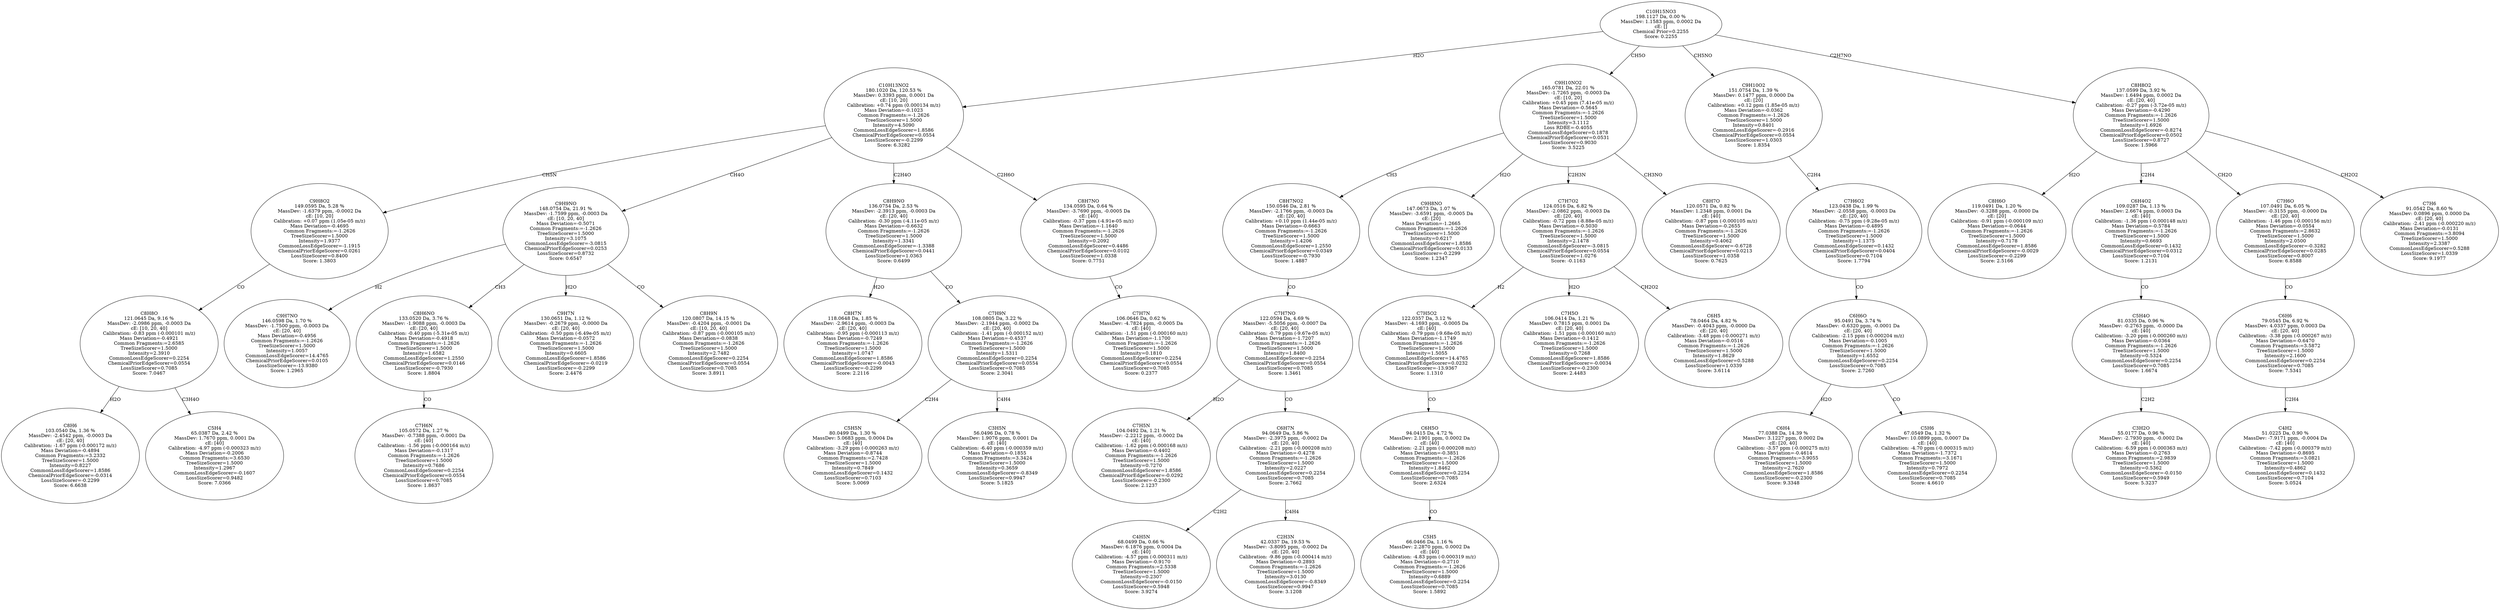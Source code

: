 strict digraph {
v1 [label="C8H6\n103.0540 Da, 1.36 %\nMassDev: -2.4542 ppm, -0.0003 Da\ncE: [20, 40]\nCalibration: -1.67 ppm (-0.000172 m/z)\nMass Deviation=-0.4894\nCommon Fragments:=3.2332\nTreeSizeScorer=1.5000\nIntensity=0.8227\nCommonLossEdgeScorer=1.8586\nChemicalPriorEdgeScorer=-0.0314\nLossSizeScorer=-0.2299\nScore: 6.6638"];
v2 [label="C5H4\n65.0387 Da, 2.42 %\nMassDev: 1.7670 ppm, 0.0001 Da\ncE: [40]\nCalibration: -4.97 ppm (-0.000323 m/z)\nMass Deviation=-0.2006\nCommon Fragments:=3.6530\nTreeSizeScorer=1.5000\nIntensity=1.2967\nCommonLossEdgeScorer=-0.1607\nLossSizeScorer=0.9482\nScore: 7.0366"];
v3 [label="C8H8O\n121.0645 Da, 9.16 %\nMassDev: -2.0986 ppm, -0.0003 Da\ncE: [10, 20, 40]\nCalibration: -0.83 ppm (-0.000101 m/z)\nMass Deviation=-0.4921\nCommon Fragments:=2.6585\nTreeSizeScorer=1.5000\nIntensity=2.3910\nCommonLossEdgeScorer=0.2254\nChemicalPriorEdgeScorer=0.0554\nLossSizeScorer=0.7085\nScore: 7.0467"];
v4 [label="C9H8O2\n149.0595 Da, 5.28 %\nMassDev: -1.6379 ppm, -0.0002 Da\ncE: [10, 20]\nCalibration: +0.07 ppm (1.05e-05 m/z)\nMass Deviation=-0.4695\nCommon Fragments:=-1.2626\nTreeSizeScorer=1.5000\nIntensity=1.9377\nCommonLossEdgeScorer=-1.1915\nChemicalPriorEdgeScorer=0.0261\nLossSizeScorer=0.8400\nScore: 1.3803"];
v5 [label="C9H7NO\n146.0598 Da, 1.70 %\nMassDev: -1.7500 ppm, -0.0003 Da\ncE: [20, 40]\nMass Deviation=-0.4956\nCommon Fragments:=-1.2626\nTreeSizeScorer=1.5000\nIntensity=1.0057\nCommonLossEdgeScorer=14.4765\nChemicalPriorEdgeScorer=0.0105\nLossSizeScorer=-13.9380\nScore: 1.2965"];
v6 [label="C7H6N\n105.0572 Da, 1.27 %\nMassDev: -0.7388 ppm, -0.0001 Da\ncE: [40]\nCalibration: -1.56 ppm (-0.000164 m/z)\nMass Deviation=-0.1317\nCommon Fragments:=-1.2626\nTreeSizeScorer=1.5000\nIntensity=0.7686\nCommonLossEdgeScorer=0.2254\nChemicalPriorEdgeScorer=0.0554\nLossSizeScorer=0.7085\nScore: 1.8637"];
v7 [label="C8H6NO\n133.0520 Da, 3.76 %\nMassDev: -1.9088 ppm, -0.0003 Da\ncE: [20, 40]\nCalibration: -0.40 ppm (-5.31e-05 m/z)\nMass Deviation=-0.4918\nCommon Fragments:=-1.2626\nTreeSizeScorer=1.5000\nIntensity=1.6582\nCommonLossEdgeScorer=1.2550\nChemicalPriorEdgeScorer=0.0146\nLossSizeScorer=-0.7930\nScore: 1.8804"];
v8 [label="C9H7N\n130.0651 Da, 1.12 %\nMassDev: -0.2679 ppm, -0.0000 Da\ncE: [20, 40]\nCalibration: -0.50 ppm (-6.49e-05 m/z)\nMass Deviation=-0.0572\nCommon Fragments:=-1.2626\nTreeSizeScorer=1.5000\nIntensity=0.6605\nCommonLossEdgeScorer=1.8586\nChemicalPriorEdgeScorer=-0.0219\nLossSizeScorer=-0.2299\nScore: 2.4476"];
v9 [label="C8H9N\n120.0807 Da, 14.15 %\nMassDev: -0.4204 ppm, -0.0001 Da\ncE: [10, 20, 40]\nCalibration: -0.87 ppm (-0.000105 m/z)\nMass Deviation=-0.0838\nCommon Fragments:=-1.2626\nTreeSizeScorer=1.5000\nIntensity=2.7482\nCommonLossEdgeScorer=0.2254\nChemicalPriorEdgeScorer=0.0554\nLossSizeScorer=0.7085\nScore: 3.8911"];
v10 [label="C9H9NO\n148.0754 Da, 21.91 %\nMassDev: -1.7599 ppm, -0.0003 Da\ncE: [10, 20, 40]\nMass Deviation=-0.5071\nCommon Fragments:=-1.2626\nTreeSizeScorer=1.5000\nIntensity=3.1075\nCommonLossEdgeScorer=-3.0815\nChemicalPriorEdgeScorer=0.0253\nLossSizeScorer=0.8732\nScore: 0.6547"];
v11 [label="C8H7N\n118.0648 Da, 1.85 %\nMassDev: -2.9614 ppm, -0.0003 Da\ncE: [20, 40]\nCalibration: -0.95 ppm (-0.000113 m/z)\nMass Deviation=-0.7249\nCommon Fragments:=-1.2626\nTreeSizeScorer=1.5000\nIntensity=1.0747\nCommonLossEdgeScorer=1.8586\nChemicalPriorEdgeScorer=-0.0043\nLossSizeScorer=-0.2299\nScore: 2.2116"];
v12 [label="C5H5N\n80.0499 Da, 1.30 %\nMassDev: 5.0683 ppm, 0.0004 Da\ncE: [40]\nCalibration: -3.29 ppm (-0.000263 m/z)\nMass Deviation=-0.8744\nCommon Fragments:=2.7428\nTreeSizeScorer=1.5000\nIntensity=0.7849\nCommonLossEdgeScorer=0.1432\nLossSizeScorer=0.7103\nScore: 5.0069"];
v13 [label="C3H5N\n56.0496 Da, 0.78 %\nMassDev: 1.9076 ppm, 0.0001 Da\ncE: [40]\nCalibration: -6.40 ppm (-0.000359 m/z)\nMass Deviation=-0.1855\nCommon Fragments:=3.3424\nTreeSizeScorer=1.5000\nIntensity=0.3659\nCommonLossEdgeScorer=-0.8349\nLossSizeScorer=0.9947\nScore: 5.1825"];
v14 [label="C7H9N\n108.0805 Da, 3.22 %\nMassDev: -2.1944 ppm, -0.0002 Da\ncE: [20, 40]\nCalibration: -1.41 ppm (-0.000152 m/z)\nMass Deviation=-0.4537\nCommon Fragments:=-1.2626\nTreeSizeScorer=1.5000\nIntensity=1.5311\nCommonLossEdgeScorer=0.2254\nChemicalPriorEdgeScorer=0.0554\nLossSizeScorer=0.7085\nScore: 2.3041"];
v15 [label="C8H9NO\n136.0754 Da, 2.53 %\nMassDev: -2.3913 ppm, -0.0003 Da\ncE: [20, 40]\nCalibration: -0.30 ppm (-4.11e-05 m/z)\nMass Deviation=-0.6632\nCommon Fragments:=-1.2626\nTreeSizeScorer=1.5000\nIntensity=1.3341\nCommonLossEdgeScorer=-1.3388\nChemicalPriorEdgeScorer=0.0441\nLossSizeScorer=1.0363\nScore: 0.6499"];
v16 [label="C7H7N\n106.0646 Da, 0.62 %\nMassDev: -4.7824 ppm, -0.0005 Da\ncE: [40]\nCalibration: -1.51 ppm (-0.000160 m/z)\nMass Deviation=-1.1700\nCommon Fragments:=-1.2626\nTreeSizeScorer=1.5000\nIntensity=0.1810\nCommonLossEdgeScorer=0.2254\nChemicalPriorEdgeScorer=0.0554\nLossSizeScorer=0.7085\nScore: 0.2377"];
v17 [label="C8H7NO\n134.0595 Da, 0.64 %\nMassDev: -3.7690 ppm, -0.0005 Da\ncE: [40]\nCalibration: -0.37 ppm (-4.91e-05 m/z)\nMass Deviation=-1.1640\nCommon Fragments:=-1.2626\nTreeSizeScorer=1.5000\nIntensity=0.2092\nCommonLossEdgeScorer=0.4486\nChemicalPriorEdgeScorer=0.0102\nLossSizeScorer=1.0338\nScore: 0.7751"];
v18 [label="C10H13NO2\n180.1020 Da, 120.53 %\nMassDev: 0.3393 ppm, 0.0001 Da\ncE: [10, 20]\nCalibration: +0.74 ppm (0.000134 m/z)\nMass Deviation=-0.1023\nCommon Fragments:=-1.2626\nTreeSizeScorer=1.5000\nIntensity=4.5090\nCommonLossEdgeScorer=1.8586\nChemicalPriorEdgeScorer=0.0554\nLossSizeScorer=-0.2299\nScore: 6.3282"];
v19 [label="C7H5N\n104.0492 Da, 1.21 %\nMassDev: -2.2212 ppm, -0.0002 Da\ncE: [40]\nCalibration: -1.62 ppm (-0.000168 m/z)\nMass Deviation=-0.4402\nCommon Fragments:=-1.2626\nTreeSizeScorer=1.5000\nIntensity=0.7270\nCommonLossEdgeScorer=1.8586\nChemicalPriorEdgeScorer=-0.0292\nLossSizeScorer=-0.2300\nScore: 2.1237"];
v20 [label="C4H5N\n68.0499 Da, 0.66 %\nMassDev: 6.1876 ppm, 0.0004 Da\ncE: [40]\nCalibration: -4.57 ppm (-0.000311 m/z)\nMass Deviation=-0.9170\nCommon Fragments:=2.5338\nTreeSizeScorer=1.5000\nIntensity=0.2307\nCommonLossEdgeScorer=-0.0150\nLossSizeScorer=0.5948\nScore: 3.9274"];
v21 [label="C2H3N\n42.0337 Da, 19.53 %\nMassDev: -3.8095 ppm, -0.0002 Da\ncE: [20, 40]\nCalibration: -9.86 ppm (-0.000414 m/z)\nMass Deviation=-0.2893\nCommon Fragments:=-1.2626\nTreeSizeScorer=1.5000\nIntensity=3.0130\nCommonLossEdgeScorer=-0.8349\nLossSizeScorer=0.9947\nScore: 3.1208"];
v22 [label="C6H7N\n94.0649 Da, 5.86 %\nMassDev: -2.3975 ppm, -0.0002 Da\ncE: [20, 40]\nCalibration: -2.21 ppm (-0.000208 m/z)\nMass Deviation=-0.4278\nCommon Fragments:=-1.2626\nTreeSizeScorer=1.5000\nIntensity=2.0227\nCommonLossEdgeScorer=0.2254\nLossSizeScorer=0.7085\nScore: 2.7662"];
v23 [label="C7H7NO\n122.0594 Da, 4.69 %\nMassDev: -5.5056 ppm, -0.0007 Da\ncE: [20, 40]\nCalibration: -0.79 ppm (-9.67e-05 m/z)\nMass Deviation=-1.7207\nCommon Fragments:=-1.2626\nTreeSizeScorer=1.5000\nIntensity=1.8400\nCommonLossEdgeScorer=0.2254\nChemicalPriorEdgeScorer=0.0554\nLossSizeScorer=0.7085\nScore: 1.3461"];
v24 [label="C8H7NO2\n150.0546 Da, 2.81 %\nMassDev: -2.1766 ppm, -0.0003 Da\ncE: [20, 40]\nCalibration: +0.10 ppm (1.44e-05 m/z)\nMass Deviation=-0.6663\nCommon Fragments:=-1.2626\nTreeSizeScorer=1.5000\nIntensity=1.4206\nCommonLossEdgeScorer=1.2550\nChemicalPriorEdgeScorer=0.0349\nLossSizeScorer=-0.7930\nScore: 1.4887"];
v25 [label="C9H8NO\n147.0673 Da, 1.07 %\nMassDev: -3.6591 ppm, -0.0005 Da\ncE: [20]\nMass Deviation=-1.2665\nCommon Fragments:=-1.2626\nTreeSizeScorer=1.5000\nIntensity=0.6217\nCommonLossEdgeScorer=1.8586\nChemicalPriorEdgeScorer=0.0133\nLossSizeScorer=-0.2299\nScore: 1.2347"];
v26 [label="C5H5\n66.0466 Da, 1.16 %\nMassDev: 2.2870 ppm, 0.0002 Da\ncE: [40]\nCalibration: -4.83 ppm (-0.000319 m/z)\nMass Deviation=-0.2710\nCommon Fragments:=-1.2626\nTreeSizeScorer=1.5000\nIntensity=0.6889\nCommonLossEdgeScorer=0.2254\nLossSizeScorer=0.7085\nScore: 1.5892"];
v27 [label="C6H5O\n94.0415 Da, 4.72 %\nMassDev: 2.1901 ppm, 0.0002 Da\ncE: [40]\nCalibration: -2.21 ppm (-0.000208 m/z)\nMass Deviation=-0.3851\nCommon Fragments:=-1.2626\nTreeSizeScorer=1.5000\nIntensity=1.8462\nCommonLossEdgeScorer=0.2254\nLossSizeScorer=0.7085\nScore: 2.6324"];
v28 [label="C7H5O2\n122.0357 Da, 3.12 %\nMassDev: -4.1693 ppm, -0.0005 Da\ncE: [40]\nCalibration: -0.79 ppm (-9.68e-05 m/z)\nMass Deviation=-1.1749\nCommon Fragments:=-1.2626\nTreeSizeScorer=1.5000\nIntensity=1.5055\nCommonLossEdgeScorer=14.4765\nChemicalPriorEdgeScorer=0.0232\nLossSizeScorer=-13.9367\nScore: 1.1310"];
v29 [label="C7H5O\n106.0414 Da, 1.21 %\nMassDev: 0.7815 ppm, 0.0001 Da\ncE: [20, 40]\nCalibration: -1.51 ppm (-0.000160 m/z)\nMass Deviation=-0.1412\nCommon Fragments:=-1.2626\nTreeSizeScorer=1.5000\nIntensity=0.7268\nCommonLossEdgeScorer=1.8586\nChemicalPriorEdgeScorer=-0.0034\nLossSizeScorer=-0.2300\nScore: 2.4483"];
v30 [label="C6H5\n78.0464 Da, 4.82 %\nMassDev: -0.4043 ppm, -0.0000 Da\ncE: [20, 40]\nCalibration: -3.48 ppm (-0.000271 m/z)\nMass Deviation=-0.0516\nCommon Fragments:=-1.2626\nTreeSizeScorer=1.5000\nIntensity=1.8629\nCommonLossEdgeScorer=0.5288\nLossSizeScorer=1.0339\nScore: 3.6114"];
v31 [label="C7H7O2\n124.0516 Da, 6.82 %\nMassDev: -2.0862 ppm, -0.0003 Da\ncE: [20, 40]\nCalibration: -0.72 ppm (-8.88e-05 m/z)\nMass Deviation=-0.5030\nCommon Fragments:=-1.2626\nTreeSizeScorer=1.5000\nIntensity=2.1478\nCommonLossEdgeScorer=-3.0815\nChemicalPriorEdgeScorer=0.0554\nLossSizeScorer=1.0276\nScore: -0.1163"];
v32 [label="C8H7O\n120.0571 Da, 0.82 %\nMassDev: 1.2348 ppm, 0.0001 Da\ncE: [40]\nCalibration: -0.87 ppm (-0.000105 m/z)\nMass Deviation=-0.2655\nCommon Fragments:=-1.2626\nTreeSizeScorer=1.5000\nIntensity=0.4062\nCommonLossEdgeScorer=-0.6728\nChemicalPriorEdgeScorer=0.0213\nLossSizeScorer=1.0358\nScore: 0.7625"];
v33 [label="C9H10NO2\n165.0781 Da, 22.01 %\nMassDev: -1.7265 ppm, -0.0003 Da\ncE: [10, 20]\nCalibration: +0.45 ppm (7.41e-05 m/z)\nMass Deviation=-0.5645\nCommon Fragments:=-1.2626\nTreeSizeScorer=1.5000\nIntensity=3.1112\nLoss RDBE=-0.4055\nCommonLossEdgeScorer=0.1878\nChemicalPriorEdgeScorer=0.0531\nLossSizeScorer=0.9030\nScore: 3.5225"];
v34 [label="C6H4\n77.0388 Da, 14.39 %\nMassDev: 3.1227 ppm, 0.0002 Da\ncE: [20, 40]\nCalibration: -3.57 ppm (-0.000275 m/z)\nMass Deviation=-0.4614\nCommon Fragments:=3.9055\nTreeSizeScorer=1.5000\nIntensity=2.7620\nCommonLossEdgeScorer=1.8586\nLossSizeScorer=-0.2300\nScore: 9.3348"];
v35 [label="C5H6\n67.0549 Da, 1.32 %\nMassDev: 10.0899 ppm, 0.0007 Da\ncE: [40]\nCalibration: -4.70 ppm (-0.000315 m/z)\nMass Deviation=-1.7372\nCommon Fragments:=3.1671\nTreeSizeScorer=1.5000\nIntensity=0.7972\nCommonLossEdgeScorer=0.2254\nLossSizeScorer=0.7085\nScore: 4.6610"];
v36 [label="C6H6O\n95.0491 Da, 3.74 %\nMassDev: -0.6320 ppm, -0.0001 Da\ncE: [20, 40]\nCalibration: -2.15 ppm (-0.000204 m/z)\nMass Deviation=-0.1005\nCommon Fragments:=-1.2626\nTreeSizeScorer=1.5000\nIntensity=1.6552\nCommonLossEdgeScorer=0.2254\nLossSizeScorer=0.7085\nScore: 2.7260"];
v37 [label="C7H6O2\n123.0438 Da, 1.99 %\nMassDev: -2.0558 ppm, -0.0003 Da\ncE: [20, 40]\nCalibration: -0.75 ppm (-9.28e-05 m/z)\nMass Deviation=-0.4895\nCommon Fragments:=-1.2626\nTreeSizeScorer=1.5000\nIntensity=1.1375\nCommonLossEdgeScorer=0.1432\nChemicalPriorEdgeScorer=0.0404\nLossSizeScorer=0.7104\nScore: 1.7794"];
v38 [label="C9H10O2\n151.0754 Da, 1.39 %\nMassDev: 0.1477 ppm, 0.0000 Da\ncE: [20]\nCalibration: +0.12 ppm (1.85e-05 m/z)\nMass Deviation=-0.0362\nCommon Fragments:=-1.2626\nTreeSizeScorer=1.5000\nIntensity=0.8401\nCommonLossEdgeScorer=-0.2916\nChemicalPriorEdgeScorer=0.0554\nLossSizeScorer=1.0303\nScore: 1.8354"];
v39 [label="C8H6O\n119.0491 Da, 1.20 %\nMassDev: -0.3288 ppm, -0.0000 Da\ncE: [20]\nCalibration: -0.91 ppm (-0.000109 m/z)\nMass Deviation=-0.0644\nCommon Fragments:=-1.2626\nTreeSizeScorer=1.5000\nIntensity=0.7178\nCommonLossEdgeScorer=1.8586\nChemicalPriorEdgeScorer=-0.0029\nLossSizeScorer=-0.2299\nScore: 2.5166"];
v40 [label="C3H2O\n55.0177 Da, 0.96 %\nMassDev: -2.7930 ppm, -0.0002 Da\ncE: [40]\nCalibration: -6.59 ppm (-0.000363 m/z)\nMass Deviation=-0.2763\nCommon Fragments:=2.9839\nTreeSizeScorer=1.5000\nIntensity=0.5362\nCommonLossEdgeScorer=-0.0150\nLossSizeScorer=0.5949\nScore: 5.3237"];
v41 [label="C5H4O\n81.0335 Da, 0.96 %\nMassDev: -0.2763 ppm, -0.0000 Da\ncE: [40]\nCalibration: -3.20 ppm (-0.000260 m/z)\nMass Deviation=-0.0364\nCommon Fragments:=-1.2626\nTreeSizeScorer=1.5000\nIntensity=0.5324\nCommonLossEdgeScorer=0.2254\nLossSizeScorer=0.7085\nScore: 1.6674"];
v42 [label="C6H4O2\n109.0287 Da, 1.13 %\nMassDev: 2.6674 ppm, 0.0003 Da\ncE: [40]\nCalibration: -1.36 ppm (-0.000148 m/z)\nMass Deviation=-0.5784\nCommon Fragments:=-1.2626\nTreeSizeScorer=1.5000\nIntensity=0.6693\nCommonLossEdgeScorer=0.1432\nChemicalPriorEdgeScorer=0.0312\nLossSizeScorer=0.7104\nScore: 1.2131"];
v43 [label="C4H2\n51.0225 Da, 0.90 %\nMassDev: -7.9171 ppm, -0.0004 Da\ncE: [40]\nCalibration: -7.42 ppm (-0.000379 m/z)\nMass Deviation=-0.8695\nCommon Fragments:=3.0821\nTreeSizeScorer=1.5000\nIntensity=0.4862\nCommonLossEdgeScorer=0.1432\nLossSizeScorer=0.7104\nScore: 5.0524"];
v44 [label="C6H6\n79.0545 Da, 6.92 %\nMassDev: 4.0337 ppm, 0.0003 Da\ncE: [20, 40]\nCalibration: -3.38 ppm (-0.000267 m/z)\nMass Deviation=-0.6470\nCommon Fragments:=3.5872\nTreeSizeScorer=1.5000\nIntensity=2.1600\nCommonLossEdgeScorer=0.2254\nLossSizeScorer=0.7085\nScore: 7.5341"];
v45 [label="C7H6O\n107.0491 Da, 6.05 %\nMassDev: -0.3155 ppm, -0.0000 Da\ncE: [20, 40]\nCalibration: -1.46 ppm (-0.000156 m/z)\nMass Deviation=-0.0554\nCommon Fragments:=2.8632\nTreeSizeScorer=1.5000\nIntensity=2.0500\nCommonLossEdgeScorer=-0.3282\nChemicalPriorEdgeScorer=0.0285\nLossSizeScorer=0.8007\nScore: 6.8588"];
v46 [label="C7H6\n91.0542 Da, 8.60 %\nMassDev: 0.0896 ppm, 0.0000 Da\ncE: [20, 40]\nCalibration: -2.41 ppm (-0.000220 m/z)\nMass Deviation=-0.0131\nCommon Fragments:=3.8094\nTreeSizeScorer=1.5000\nIntensity=2.3387\nCommonLossEdgeScorer=0.5288\nLossSizeScorer=1.0339\nScore: 9.1977"];
v47 [label="C8H8O2\n137.0599 Da, 3.92 %\nMassDev: 1.6494 ppm, 0.0002 Da\ncE: [20, 40]\nCalibration: -0.27 ppm (-3.72e-05 m/z)\nMass Deviation=-0.4290\nCommon Fragments:=-1.2626\nTreeSizeScorer=1.5000\nIntensity=1.6926\nCommonLossEdgeScorer=-0.8274\nChemicalPriorEdgeScorer=0.0502\nLossSizeScorer=0.8727\nScore: 1.5966"];
v48 [label="C10H15NO3\n198.1127 Da, 0.00 %\nMassDev: 1.1583 ppm, 0.0002 Da\ncE: []\nChemical Prior=0.2255\nScore: 0.2255"];
v3 -> v1 [label="H2O"];
v3 -> v2 [label="C3H4O"];
v4 -> v3 [label="CO"];
v18 -> v4 [label="CH5N"];
v10 -> v5 [label="H2"];
v7 -> v6 [label="CO"];
v10 -> v7 [label="CH3"];
v10 -> v8 [label="H2O"];
v10 -> v9 [label="CO"];
v18 -> v10 [label="CH4O"];
v15 -> v11 [label="H2O"];
v14 -> v12 [label="C2H4"];
v14 -> v13 [label="C4H4"];
v15 -> v14 [label="CO"];
v18 -> v15 [label="C2H4O"];
v17 -> v16 [label="CO"];
v18 -> v17 [label="C2H6O"];
v48 -> v18 [label="H2O"];
v23 -> v19 [label="H2O"];
v22 -> v20 [label="C2H2"];
v22 -> v21 [label="C4H4"];
v23 -> v22 [label="CO"];
v24 -> v23 [label="CO"];
v33 -> v24 [label="CH3"];
v33 -> v25 [label="H2O"];
v27 -> v26 [label="CO"];
v28 -> v27 [label="CO"];
v31 -> v28 [label="H2"];
v31 -> v29 [label="H2O"];
v31 -> v30 [label="CH2O2"];
v33 -> v31 [label="C2H3N"];
v33 -> v32 [label="CH3NO"];
v48 -> v33 [label="CH5O"];
v36 -> v34 [label="H2O"];
v36 -> v35 [label="CO"];
v37 -> v36 [label="CO"];
v38 -> v37 [label="C2H4"];
v48 -> v38 [label="CH5NO"];
v47 -> v39 [label="H2O"];
v41 -> v40 [label="C2H2"];
v42 -> v41 [label="CO"];
v47 -> v42 [label="C2H4"];
v44 -> v43 [label="C2H4"];
v45 -> v44 [label="CO"];
v47 -> v45 [label="CH2O"];
v47 -> v46 [label="CH2O2"];
v48 -> v47 [label="C2H7NO"];
}